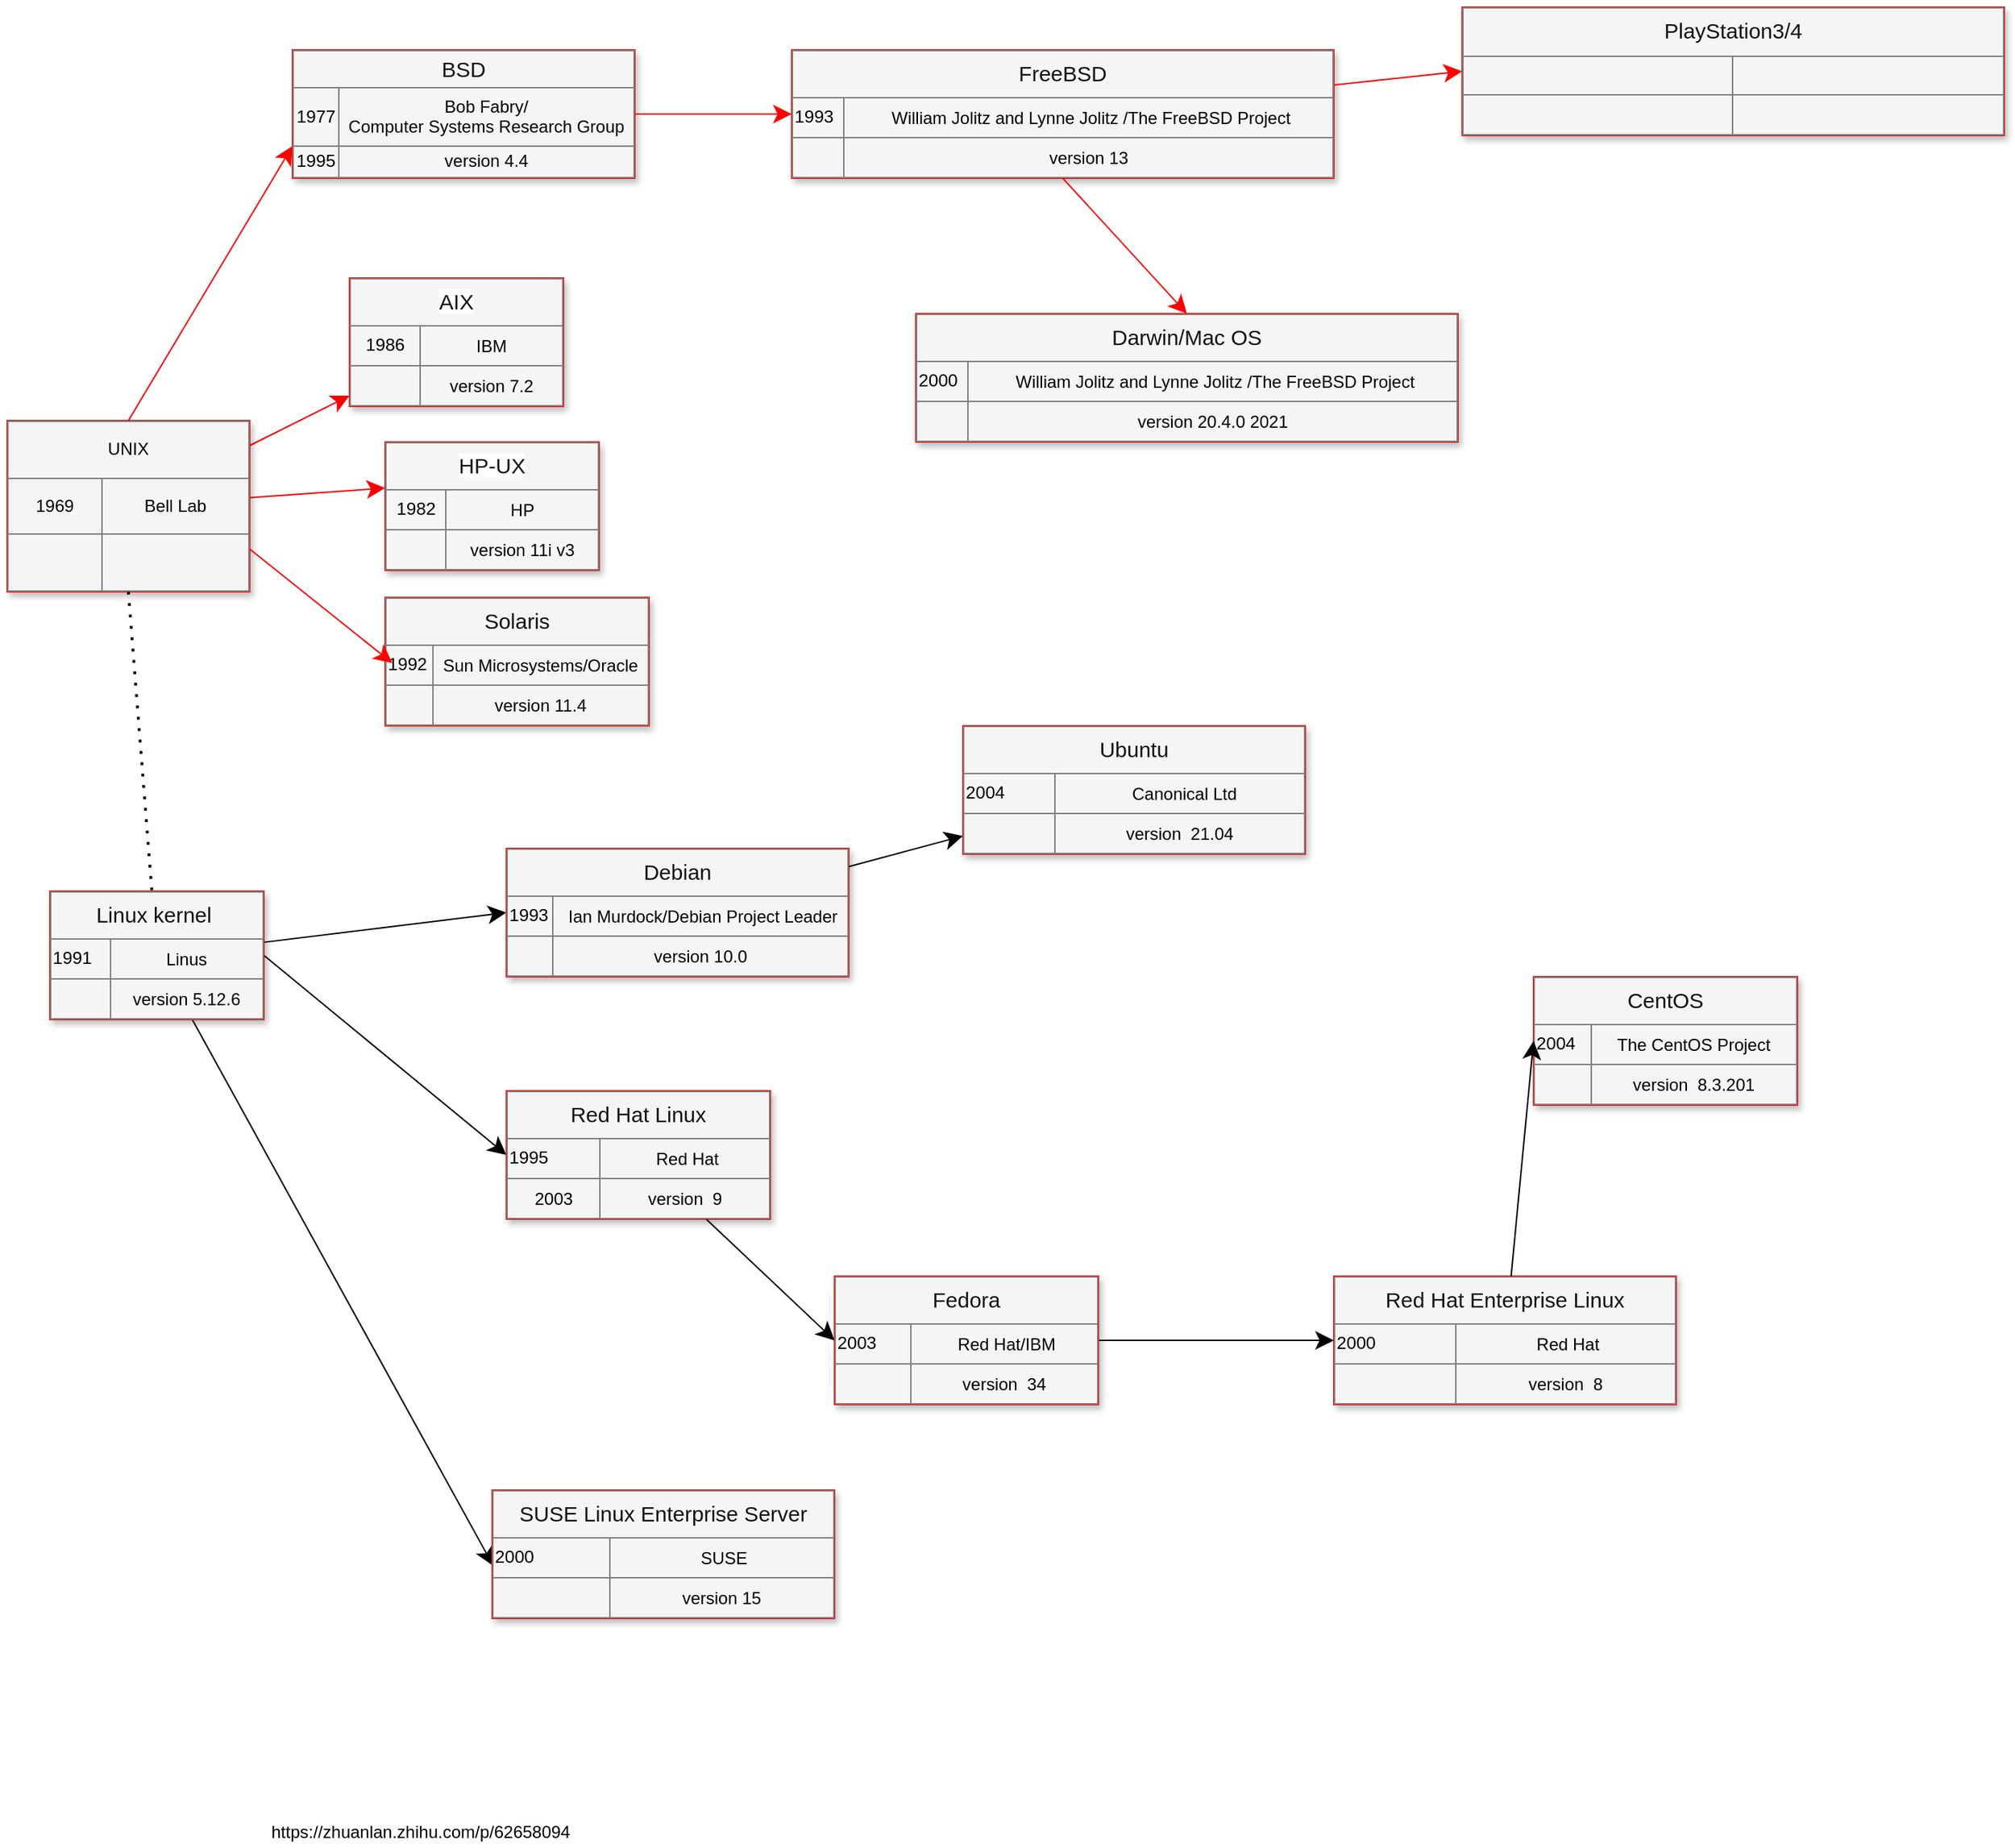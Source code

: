 <mxfile version="14.7.0" type="github">
  <diagram name="Page-1" id="9c096ad6-e400-ecc8-3e38-643d2caac077">
    <mxGraphModel dx="1156" dy="813" grid="1" gridSize="10" guides="1" tooltips="1" connect="1" arrows="1" fold="1" page="1" pageScale="1.5" pageWidth="1169" pageHeight="826" background="none" math="0" shadow="0">
      <root>
        <mxCell id="0" style=";html=1;" />
        <mxCell id="1" style=";html=1;" parent="0" />
        <mxCell id="3cfceab9cabfe5b9-22" style="edgeStyle=none;curved=1;html=1;startSize=10;endArrow=classic;endFill=1;endSize=10;strokeColor=#FF0000;strokeWidth=1;fontSize=12;" parent="1" source="30e23a8a0b95c500-1" target="3cfceab9cabfe5b9-9" edge="1">
          <mxGeometry relative="1" as="geometry" />
        </mxCell>
        <mxCell id="3cfceab9cabfe5b9-26" style="edgeStyle=none;curved=1;html=1;startSize=10;endArrow=classic;endFill=1;endSize=10;strokeColor=#FF0000;strokeWidth=1;fontSize=12;" parent="1" source="30e23a8a0b95c500-1" edge="1">
          <mxGeometry relative="1" as="geometry">
            <mxPoint x="315" y="467.294" as="targetPoint" />
          </mxGeometry>
        </mxCell>
        <mxCell id="30e23a8a0b95c500-1" value="&lt;table border=&quot;1&quot; width=&quot;100%&quot; style=&quot;width: 100% ; height: 100% ; border-collapse: collapse&quot;&gt;&lt;tbody&gt;&lt;tr&gt;&lt;td colspan=&quot;2&quot; align=&quot;center&quot;&gt;&lt;font style=&quot;font-size: 12px&quot;&gt;UNIX&lt;/font&gt;&lt;/td&gt;&lt;/tr&gt;&lt;tr&gt;&lt;td align=&quot;center&quot;&gt;&lt;font style=&quot;font-size: 12px&quot;&gt;1969&lt;/font&gt;&lt;/td&gt;&lt;td align=&quot;center&quot;&gt;&lt;font style=&quot;font-size: 12px&quot;&gt;Bell Lab&lt;/font&gt;&lt;/td&gt;&lt;/tr&gt;&lt;tr&gt;&lt;td align=&quot;center&quot;&gt;&lt;br&gt;&lt;/td&gt;&lt;td align=&quot;center&quot;&gt;&lt;/td&gt;&lt;/tr&gt;&lt;/tbody&gt;&lt;/table&gt;" style="text;html=1;strokeColor=#FF0000;fillColor=#f5f5f5;overflow=fill;rounded=0;shadow=1;fontSize=12;align=center;" parent="1" vertex="1">
          <mxGeometry x="50" y="420" width="170" height="120" as="geometry" />
        </mxCell>
        <mxCell id="3cfceab9cabfe5b9-9" value="&lt;table border=&quot;1&quot; width=&quot;100%&quot; style=&quot;width: 100% ; height: 100% ; border-collapse: collapse&quot;&gt;&lt;tbody&gt;&lt;tr&gt;&lt;td colspan=&quot;2&quot; align=&quot;center&quot;&gt;&lt;span style=&quot;color: rgb(18 , 18 , 18) ; font-family: , &amp;#34;blinkmacsystemfont&amp;#34; , &amp;#34;helvetica neue&amp;#34; , &amp;#34;pingfang sc&amp;#34; , &amp;#34;microsoft yahei&amp;#34; , &amp;#34;source han sans sc&amp;#34; , &amp;#34;noto sans cjk sc&amp;#34; , &amp;#34;wenquanyi micro hei&amp;#34; , sans-serif ; font-size: 15px ; background-color: rgb(255 , 255 , 255)&quot;&gt;AIX&lt;/span&gt;&lt;br&gt;&lt;/td&gt;&lt;/tr&gt;&lt;tr&gt;&lt;td align=&quot;center&quot;&gt;&lt;span style=&quot;font-family: sans-serif ; font-size: 12.32px ; text-align: left&quot;&gt;1986&lt;/span&gt;&lt;br&gt;&lt;/td&gt;&lt;td align=&quot;center&quot;&gt;IBM&lt;br&gt;&lt;/td&gt;&lt;/tr&gt;&lt;tr&gt;&lt;td align=&quot;center&quot;&gt;&lt;br&gt;&lt;/td&gt;&lt;td align=&quot;center&quot;&gt;&lt;font style=&quot;font-size: 12px&quot;&gt;version 7.2&lt;/font&gt;&lt;/td&gt;&lt;/tr&gt;&lt;/tbody&gt;&lt;/table&gt;" style="text;html=1;strokeColor=#FF0000;fillColor=#f5f5f5;overflow=fill;rounded=0;shadow=1;fontSize=12;align=center;" parent="1" vertex="1">
          <mxGeometry x="290" y="320" width="150" height="90" as="geometry" />
        </mxCell>
        <mxCell id="3cfceab9cabfe5b9-38" style="edgeStyle=none;curved=1;html=1;startSize=10;endArrow=classic;endFill=1;endSize=10;strokeWidth=1;fontSize=12;entryX=0.003;entryY=0.589;entryDx=0;entryDy=0;entryPerimeter=0;" parent="1" source="YBYzwV7j20CpPhmQ1m0J-6" target="YBYzwV7j20CpPhmQ1m0J-11" edge="1">
          <mxGeometry relative="1" as="geometry">
            <mxPoint x="352.435" y="830" as="sourcePoint" />
            <mxPoint x="564.565" y="1000" as="targetPoint" />
          </mxGeometry>
        </mxCell>
        <mxCell id="3cfceab9cabfe5b9-58" style="edgeStyle=none;curved=1;html=1;startSize=10;endArrow=classic;endFill=1;endSize=10;strokeWidth=1;fontSize=12;entryX=0;entryY=0.5;entryDx=0;entryDy=0;" parent="1" source="YBYzwV7j20CpPhmQ1m0J-6" target="YBYzwV7j20CpPhmQ1m0J-8" edge="1">
          <mxGeometry relative="1" as="geometry">
            <mxPoint x="390" y="789.92" as="sourcePoint" />
            <mxPoint x="630" y="770" as="targetPoint" />
          </mxGeometry>
        </mxCell>
        <mxCell id="3cfceab9cabfe5b9-56" style="edgeStyle=none;curved=1;html=1;startSize=10;endArrow=classic;endFill=1;endSize=10;strokeWidth=1;fontSize=12;exitX=1;exitY=0.5;exitDx=0;exitDy=0;entryX=0;entryY=0.5;entryDx=0;entryDy=0;" parent="1" source="YBYzwV7j20CpPhmQ1m0J-6" target="YBYzwV7j20CpPhmQ1m0J-10" edge="1">
          <mxGeometry relative="1" as="geometry">
            <mxPoint x="677" y="1004.925" as="sourcePoint" />
            <mxPoint x="862" y="943.075" as="targetPoint" />
          </mxGeometry>
        </mxCell>
        <mxCell id="YBYzwV7j20CpPhmQ1m0J-1" style="edgeStyle=orthogonalEdgeStyle;rounded=0;orthogonalLoop=1;jettySize=auto;html=1;exitX=0.5;exitY=1;exitDx=0;exitDy=0;" edge="1" parent="1" source="30e23a8a0b95c500-1" target="30e23a8a0b95c500-1">
          <mxGeometry relative="1" as="geometry" />
        </mxCell>
        <mxCell id="YBYzwV7j20CpPhmQ1m0J-3" value="&lt;table border=&quot;1&quot; width=&quot;100%&quot; style=&quot;width: 100% ; height: 100% ; border-collapse: collapse&quot;&gt;&lt;tbody&gt;&lt;tr&gt;&lt;td colspan=&quot;2&quot; align=&quot;center&quot;&gt;&lt;span style=&quot;color: rgb(18 , 18 , 18) ; font-family: , &amp;#34;blinkmacsystemfont&amp;#34; , &amp;#34;helvetica neue&amp;#34; , &amp;#34;pingfang sc&amp;#34; , &amp;#34;microsoft yahei&amp;#34; , &amp;#34;source han sans sc&amp;#34; , &amp;#34;noto sans cjk sc&amp;#34; , &amp;#34;wenquanyi micro hei&amp;#34; , sans-serif ; font-size: 15px ; background-color: rgb(255 , 255 , 255)&quot;&gt;HP-UX&lt;/span&gt;&lt;br&gt;&lt;/td&gt;&lt;/tr&gt;&lt;tr&gt;&lt;td align=&quot;center&quot;&gt;&lt;span style=&quot;font-family: sans-serif ; font-size: 12.32px ; text-align: left&quot;&gt;1982&lt;/span&gt;&lt;br&gt;&lt;/td&gt;&lt;td align=&quot;center&quot;&gt;HP&lt;/td&gt;&lt;/tr&gt;&lt;tr&gt;&lt;td align=&quot;center&quot;&gt;&lt;br&gt;&lt;/td&gt;&lt;td align=&quot;center&quot;&gt;version&amp;nbsp;11i v3&lt;br&gt;&lt;/td&gt;&lt;/tr&gt;&lt;/tbody&gt;&lt;/table&gt;" style="text;html=1;strokeColor=#FF0000;fillColor=#f5f5f5;overflow=fill;rounded=0;shadow=1;fontSize=12;align=center;" vertex="1" parent="1">
          <mxGeometry x="315" y="435" width="150" height="90" as="geometry" />
        </mxCell>
        <mxCell id="YBYzwV7j20CpPhmQ1m0J-4" value="&lt;table border=&quot;1&quot; width=&quot;100%&quot; style=&quot;width: 100% ; height: 100% ; border-collapse: collapse&quot;&gt;&lt;tbody&gt;&lt;tr&gt;&lt;td colspan=&quot;2&quot; align=&quot;center&quot;&gt;&lt;font color=&quot;#121212&quot;&gt;&lt;span style=&quot;font-size: 15px&quot;&gt;Solaris&lt;/span&gt;&lt;/font&gt;&lt;br&gt;&lt;/td&gt;&lt;/tr&gt;&lt;tr&gt;&lt;td align=&quot;center&quot; style=&quot;text-align: left&quot;&gt;&lt;font face=&quot;sans-serif&quot;&gt;&lt;span style=&quot;font-size: 12.32px&quot;&gt;1992&lt;/span&gt;&lt;/font&gt;&lt;br&gt;&lt;/td&gt;&lt;td align=&quot;center&quot;&gt;&lt;span&gt;	&lt;/span&gt;Sun Microsystems/Oracle&lt;br&gt;&lt;/td&gt;&lt;/tr&gt;&lt;tr&gt;&lt;td align=&quot;center&quot;&gt;&lt;br&gt;&lt;/td&gt;&lt;td align=&quot;center&quot;&gt;version&amp;nbsp;11.4&lt;br&gt;&lt;/td&gt;&lt;/tr&gt;&lt;/tbody&gt;&lt;/table&gt;" style="text;html=1;strokeColor=#FF0000;fillColor=#f5f5f5;overflow=fill;rounded=0;shadow=1;fontSize=12;align=center;" vertex="1" parent="1">
          <mxGeometry x="315" y="544" width="185" height="90" as="geometry" />
        </mxCell>
        <mxCell id="YBYzwV7j20CpPhmQ1m0J-5" style="edgeStyle=none;curved=1;html=1;startSize=10;endArrow=classic;endFill=1;endSize=10;strokeColor=#FF0000;strokeWidth=1;fontSize=12;exitX=1;exitY=0.75;exitDx=0;exitDy=0;" edge="1" parent="1" source="30e23a8a0b95c500-1">
          <mxGeometry relative="1" as="geometry">
            <mxPoint x="230" y="484" as="sourcePoint" />
            <mxPoint x="320" y="590" as="targetPoint" />
          </mxGeometry>
        </mxCell>
        <mxCell id="YBYzwV7j20CpPhmQ1m0J-6" value="&lt;table border=&quot;1&quot; width=&quot;100%&quot; style=&quot;width: 100% ; height: 100% ; border-collapse: collapse&quot;&gt;&lt;tbody&gt;&lt;tr&gt;&lt;td colspan=&quot;2&quot; align=&quot;center&quot;&gt;&lt;font color=&quot;#121212&quot;&gt;&lt;span style=&quot;font-size: 15px&quot;&gt;Linux&amp;nbsp;&lt;/span&gt;&lt;span style=&quot;font-size: 15px&quot;&gt;kernel&amp;nbsp;&lt;/span&gt;&lt;/font&gt;&lt;br&gt;&lt;/td&gt;&lt;/tr&gt;&lt;tr&gt;&lt;td align=&quot;center&quot; style=&quot;text-align: left&quot;&gt;&lt;font face=&quot;sans-serif&quot;&gt;&lt;span style=&quot;font-size: 12.32px&quot;&gt;1991&lt;/span&gt;&lt;/font&gt;&lt;br&gt;&lt;/td&gt;&lt;td align=&quot;center&quot;&gt;&lt;span&gt;	&lt;/span&gt;Linus&lt;br&gt;&lt;/td&gt;&lt;/tr&gt;&lt;tr&gt;&lt;td align=&quot;center&quot;&gt;&lt;br&gt;&lt;/td&gt;&lt;td align=&quot;center&quot;&gt;version 5.12.6&lt;br&gt;&lt;/td&gt;&lt;/tr&gt;&lt;/tbody&gt;&lt;/table&gt;" style="text;html=1;strokeColor=#FF0000;fillColor=#f5f5f5;overflow=fill;rounded=0;shadow=1;fontSize=12;align=center;" vertex="1" parent="1">
          <mxGeometry x="80" y="750" width="150" height="90" as="geometry" />
        </mxCell>
        <mxCell id="YBYzwV7j20CpPhmQ1m0J-7" value="" style="endArrow=none;dashed=1;html=1;dashPattern=1 3;strokeWidth=2;exitX=0.5;exitY=1;exitDx=0;exitDy=0;" edge="1" parent="1" source="30e23a8a0b95c500-1" target="YBYzwV7j20CpPhmQ1m0J-6">
          <mxGeometry width="50" height="50" relative="1" as="geometry">
            <mxPoint x="550" y="700" as="sourcePoint" />
            <mxPoint x="600" y="650" as="targetPoint" />
          </mxGeometry>
        </mxCell>
        <mxCell id="YBYzwV7j20CpPhmQ1m0J-8" value="&lt;table border=&quot;1&quot; width=&quot;100%&quot; style=&quot;width: 100% ; height: 100% ; border-collapse: collapse&quot;&gt;&lt;tbody&gt;&lt;tr&gt;&lt;td colspan=&quot;2&quot; align=&quot;center&quot;&gt;&lt;font color=&quot;#121212&quot;&gt;&lt;span style=&quot;font-size: 15px&quot;&gt;Debian&lt;/span&gt;&lt;/font&gt;&lt;br&gt;&lt;/td&gt;&lt;/tr&gt;&lt;tr&gt;&lt;td align=&quot;center&quot; style=&quot;text-align: left&quot;&gt;&lt;font face=&quot;sans-serif&quot;&gt;&lt;span style=&quot;font-size: 12.32px&quot;&gt;1993&lt;/span&gt;&lt;/font&gt;&lt;br&gt;&lt;/td&gt;&lt;td align=&quot;center&quot;&gt;&lt;span&gt;	&lt;/span&gt;&amp;nbsp;Ian Murdock/Debian Project Leader&lt;br&gt;&lt;/td&gt;&lt;/tr&gt;&lt;tr&gt;&lt;td align=&quot;center&quot;&gt;&lt;br&gt;&lt;/td&gt;&lt;td align=&quot;center&quot;&gt;version&amp;nbsp;10.0&lt;br&gt;&lt;/td&gt;&lt;/tr&gt;&lt;/tbody&gt;&lt;/table&gt;" style="text;html=1;strokeColor=#FF0000;fillColor=#f5f5f5;overflow=fill;rounded=0;shadow=1;fontSize=12;align=center;" vertex="1" parent="1">
          <mxGeometry x="400" y="720" width="240" height="90" as="geometry" />
        </mxCell>
        <mxCell id="YBYzwV7j20CpPhmQ1m0J-9" value="&lt;table border=&quot;1&quot; width=&quot;100%&quot; style=&quot;width: 100% ; height: 100% ; border-collapse: collapse&quot;&gt;&lt;tbody&gt;&lt;tr&gt;&lt;td colspan=&quot;2&quot; align=&quot;center&quot;&gt;&lt;font color=&quot;#121212&quot;&gt;&lt;span style=&quot;font-size: 15px&quot;&gt;Ubuntu&lt;/span&gt;&lt;/font&gt;&lt;br&gt;&lt;/td&gt;&lt;/tr&gt;&lt;tr&gt;&lt;td align=&quot;center&quot; style=&quot;text-align: left&quot;&gt;&lt;font face=&quot;sans-serif&quot;&gt;&lt;span style=&quot;font-size: 12.32px&quot;&gt;2004&lt;/span&gt;&lt;/font&gt;&lt;br&gt;&lt;/td&gt;&lt;td align=&quot;center&quot;&gt;&lt;span&gt;	&lt;/span&gt;&amp;nbsp;	Canonical Ltd&lt;br&gt;&lt;/td&gt;&lt;/tr&gt;&lt;tr&gt;&lt;td align=&quot;center&quot;&gt;&lt;br&gt;&lt;/td&gt;&lt;td align=&quot;center&quot;&gt;version&amp;nbsp; 21.04&lt;br&gt;&lt;/td&gt;&lt;/tr&gt;&lt;/tbody&gt;&lt;/table&gt;" style="text;html=1;strokeColor=#FF0000;fillColor=#f5f5f5;overflow=fill;rounded=0;shadow=1;fontSize=12;align=center;" vertex="1" parent="1">
          <mxGeometry x="720" y="634" width="240" height="90" as="geometry" />
        </mxCell>
        <mxCell id="YBYzwV7j20CpPhmQ1m0J-10" value="&lt;table border=&quot;1&quot; width=&quot;100%&quot; style=&quot;width: 100% ; height: 100% ; border-collapse: collapse&quot;&gt;&lt;tbody&gt;&lt;tr&gt;&lt;td colspan=&quot;2&quot; align=&quot;center&quot;&gt;&lt;font color=&quot;#121212&quot;&gt;&lt;span style=&quot;font-size: 15px&quot;&gt;Red Hat Linux&lt;/span&gt;&lt;/font&gt;&lt;br&gt;&lt;/td&gt;&lt;/tr&gt;&lt;tr&gt;&lt;td align=&quot;center&quot; style=&quot;text-align: left&quot;&gt;&lt;font face=&quot;sans-serif&quot;&gt;&lt;span style=&quot;font-size: 12.32px&quot;&gt;1995&lt;/span&gt;&lt;/font&gt;&lt;br&gt;&lt;/td&gt;&lt;td align=&quot;center&quot;&gt;&lt;span&gt;	&lt;/span&gt;&amp;nbsp;Red Hat&lt;br&gt;&lt;/td&gt;&lt;/tr&gt;&lt;tr&gt;&lt;td align=&quot;center&quot;&gt;2003&lt;/td&gt;&lt;td align=&quot;center&quot;&gt;version&amp;nbsp; 9&lt;br&gt;&lt;/td&gt;&lt;/tr&gt;&lt;/tbody&gt;&lt;/table&gt;" style="text;html=1;strokeColor=#FF0000;fillColor=#f5f5f5;overflow=fill;rounded=0;shadow=1;fontSize=12;align=center;" vertex="1" parent="1">
          <mxGeometry x="400" y="890" width="185" height="90" as="geometry" />
        </mxCell>
        <mxCell id="YBYzwV7j20CpPhmQ1m0J-11" value="&lt;table border=&quot;1&quot; width=&quot;100%&quot; style=&quot;width: 100% ; height: 100% ; border-collapse: collapse&quot;&gt;&lt;tbody&gt;&lt;tr&gt;&lt;td colspan=&quot;2&quot; align=&quot;center&quot;&gt;&lt;font color=&quot;#121212&quot;&gt;&lt;span style=&quot;font-size: 15px&quot;&gt;SUSE Linux Enterprise Server&lt;/span&gt;&lt;/font&gt;&lt;br&gt;&lt;/td&gt;&lt;/tr&gt;&lt;tr&gt;&lt;td align=&quot;center&quot; style=&quot;text-align: left&quot;&gt;&lt;font face=&quot;sans-serif&quot;&gt;&lt;span style=&quot;font-size: 12.32px&quot;&gt;2000&lt;/span&gt;&lt;/font&gt;&lt;/td&gt;&lt;td align=&quot;center&quot;&gt;&amp;nbsp;SUSE&lt;br&gt;&lt;/td&gt;&lt;/tr&gt;&lt;tr&gt;&lt;td align=&quot;center&quot;&gt;&lt;br&gt;&lt;/td&gt;&lt;td align=&quot;center&quot;&gt;version 15&lt;br&gt;&lt;/td&gt;&lt;/tr&gt;&lt;/tbody&gt;&lt;/table&gt;" style="text;html=1;strokeColor=#FF0000;fillColor=#f5f5f5;overflow=fill;rounded=0;shadow=1;fontSize=12;align=center;" vertex="1" parent="1">
          <mxGeometry x="390" y="1170" width="240" height="90" as="geometry" />
        </mxCell>
        <mxCell id="YBYzwV7j20CpPhmQ1m0J-12" style="edgeStyle=none;curved=1;html=1;startSize=10;endArrow=classic;endFill=1;endSize=10;strokeWidth=1;fontSize=12;" edge="1" parent="1" source="YBYzwV7j20CpPhmQ1m0J-8" target="YBYzwV7j20CpPhmQ1m0J-9">
          <mxGeometry relative="1" as="geometry">
            <mxPoint x="240" y="794.919" as="sourcePoint" />
            <mxPoint x="470" y="710" as="targetPoint" />
          </mxGeometry>
        </mxCell>
        <mxCell id="YBYzwV7j20CpPhmQ1m0J-13" value="&lt;table border=&quot;1&quot; width=&quot;100%&quot; style=&quot;width: 100% ; height: 100% ; border-collapse: collapse&quot;&gt;&lt;tbody&gt;&lt;tr&gt;&lt;td colspan=&quot;2&quot; align=&quot;center&quot;&gt;&lt;font color=&quot;#121212&quot;&gt;&lt;span style=&quot;font-size: 15px&quot;&gt;BSD&lt;/span&gt;&lt;/font&gt;&lt;br&gt;&lt;/td&gt;&lt;/tr&gt;&lt;tr&gt;&lt;td align=&quot;center&quot;&gt;&lt;span style=&quot;font-family: sans-serif ; font-size: 12.32px ; text-align: left&quot;&gt;1977&lt;/span&gt;&lt;br&gt;&lt;/td&gt;&lt;td align=&quot;center&quot;&gt;Bob Fabry/&lt;br&gt;Computer Systems Research Group&lt;br&gt;&lt;/td&gt;&lt;/tr&gt;&lt;tr&gt;&lt;td align=&quot;center&quot;&gt;&lt;span style=&quot;font-family: sans-serif ; font-size: 12.32px ; text-align: left&quot;&gt;1995&lt;/span&gt;&lt;br&gt;&lt;/td&gt;&lt;td align=&quot;center&quot;&gt;&lt;font style=&quot;font-size: 12px&quot;&gt;version 4.4&lt;/font&gt;&lt;/td&gt;&lt;/tr&gt;&lt;/tbody&gt;&lt;/table&gt;" style="text;html=1;strokeColor=#FF0000;fillColor=#f5f5f5;overflow=fill;rounded=0;shadow=1;fontSize=12;align=center;" vertex="1" parent="1">
          <mxGeometry x="250" y="160" width="240" height="90" as="geometry" />
        </mxCell>
        <mxCell id="YBYzwV7j20CpPhmQ1m0J-14" style="edgeStyle=none;curved=1;html=1;startSize=10;endArrow=classic;endFill=1;endSize=10;strokeColor=#FF0000;strokeWidth=1;fontSize=12;exitX=0.5;exitY=0;exitDx=0;exitDy=0;entryX=0;entryY=0.75;entryDx=0;entryDy=0;" edge="1" parent="1" source="30e23a8a0b95c500-1" target="YBYzwV7j20CpPhmQ1m0J-13">
          <mxGeometry relative="1" as="geometry">
            <mxPoint x="230" y="447.5" as="sourcePoint" />
            <mxPoint x="300" y="412.5" as="targetPoint" />
          </mxGeometry>
        </mxCell>
        <mxCell id="YBYzwV7j20CpPhmQ1m0J-15" style="edgeStyle=none;curved=1;html=1;startSize=10;endArrow=classic;endFill=1;endSize=10;strokeColor=#FF0000;strokeWidth=1;fontSize=12;entryX=0;entryY=0.5;entryDx=0;entryDy=0;" edge="1" parent="1" source="YBYzwV7j20CpPhmQ1m0J-13" target="YBYzwV7j20CpPhmQ1m0J-16">
          <mxGeometry relative="1" as="geometry">
            <mxPoint x="560" y="222.5" as="sourcePoint" />
            <mxPoint x="745" y="50.0" as="targetPoint" />
          </mxGeometry>
        </mxCell>
        <mxCell id="YBYzwV7j20CpPhmQ1m0J-16" value="&lt;table border=&quot;1&quot; width=&quot;100%&quot; style=&quot;width: 100% ; height: 100% ; border-collapse: collapse&quot;&gt;&lt;tbody&gt;&lt;tr&gt;&lt;td colspan=&quot;2&quot; align=&quot;center&quot;&gt;&lt;font color=&quot;#121212&quot;&gt;&lt;span style=&quot;font-size: 15px&quot;&gt;FreeBSD&lt;/span&gt;&lt;/font&gt;&lt;br&gt;&lt;/td&gt;&lt;/tr&gt;&lt;tr&gt;&lt;td align=&quot;center&quot; style=&quot;text-align: left&quot;&gt;&lt;font face=&quot;sans-serif&quot;&gt;&lt;span style=&quot;font-size: 12.32px&quot;&gt;1993&lt;/span&gt;&lt;/font&gt;&lt;br&gt;&lt;/td&gt;&lt;td align=&quot;center&quot;&gt;&amp;nbsp;William Jolitz and Lynne Jolitz /The FreeBSD Project&lt;br&gt;&lt;/td&gt;&lt;/tr&gt;&lt;tr&gt;&lt;td align=&quot;center&quot;&gt;&lt;br&gt;&lt;/td&gt;&lt;td align=&quot;center&quot;&gt;&lt;font style=&quot;font-size: 12px&quot;&gt;version 13&lt;/font&gt;&lt;/td&gt;&lt;/tr&gt;&lt;/tbody&gt;&lt;/table&gt;" style="text;html=1;strokeColor=#FF0000;fillColor=#f5f5f5;overflow=fill;rounded=0;shadow=1;fontSize=12;align=center;" vertex="1" parent="1">
          <mxGeometry x="600" y="160" width="380" height="90" as="geometry" />
        </mxCell>
        <mxCell id="YBYzwV7j20CpPhmQ1m0J-17" value="&lt;table border=&quot;1&quot; width=&quot;100%&quot; style=&quot;width: 100% ; height: 100% ; border-collapse: collapse&quot;&gt;&lt;tbody&gt;&lt;tr&gt;&lt;td colspan=&quot;2&quot; align=&quot;center&quot;&gt;&lt;font color=&quot;#121212&quot;&gt;&lt;span style=&quot;font-size: 15px&quot;&gt;Red Hat Enterprise Linux&lt;/span&gt;&lt;/font&gt;&lt;br&gt;&lt;/td&gt;&lt;/tr&gt;&lt;tr&gt;&lt;td align=&quot;center&quot; style=&quot;text-align: left&quot;&gt;&lt;font face=&quot;sans-serif&quot;&gt;&lt;span style=&quot;font-size: 12.32px&quot;&gt;2000&lt;/span&gt;&lt;/font&gt;&lt;br&gt;&lt;/td&gt;&lt;td align=&quot;center&quot;&gt;&lt;span&gt;	&lt;/span&gt;&amp;nbsp;Red Hat&lt;br&gt;&lt;/td&gt;&lt;/tr&gt;&lt;tr&gt;&lt;td align=&quot;center&quot;&gt;&lt;br&gt;&lt;/td&gt;&lt;td align=&quot;center&quot;&gt;version&amp;nbsp; 8&lt;br&gt;&lt;/td&gt;&lt;/tr&gt;&lt;/tbody&gt;&lt;/table&gt;" style="text;html=1;strokeColor=#FF0000;fillColor=#f5f5f5;overflow=fill;rounded=0;shadow=1;fontSize=12;align=center;" vertex="1" parent="1">
          <mxGeometry x="980" y="1020" width="240" height="90" as="geometry" />
        </mxCell>
        <mxCell id="YBYzwV7j20CpPhmQ1m0J-18" style="edgeStyle=none;curved=1;html=1;startSize=10;endArrow=classic;endFill=1;endSize=10;strokeWidth=1;fontSize=12;entryX=0;entryY=0.5;entryDx=0;entryDy=0;exitX=1;exitY=0.5;exitDx=0;exitDy=0;" edge="1" parent="1" source="YBYzwV7j20CpPhmQ1m0J-20" target="YBYzwV7j20CpPhmQ1m0J-17">
          <mxGeometry relative="1" as="geometry">
            <mxPoint x="240" y="805.0" as="sourcePoint" />
            <mxPoint x="475" y="935.0" as="targetPoint" />
          </mxGeometry>
        </mxCell>
        <mxCell id="YBYzwV7j20CpPhmQ1m0J-20" value="&lt;table border=&quot;1&quot; width=&quot;100%&quot; style=&quot;width: 100% ; height: 100% ; border-collapse: collapse&quot;&gt;&lt;tbody&gt;&lt;tr&gt;&lt;td colspan=&quot;2&quot; align=&quot;center&quot;&gt;&lt;font color=&quot;#121212&quot;&gt;&lt;span style=&quot;font-size: 15px&quot;&gt;Fedora&lt;/span&gt;&lt;/font&gt;&lt;br&gt;&lt;/td&gt;&lt;/tr&gt;&lt;tr&gt;&lt;td align=&quot;center&quot; style=&quot;text-align: left&quot;&gt;&lt;font face=&quot;sans-serif&quot;&gt;&lt;span style=&quot;font-size: 12.32px&quot;&gt;2003&lt;/span&gt;&lt;/font&gt;&lt;br&gt;&lt;/td&gt;&lt;td align=&quot;center&quot;&gt;&lt;span&gt;	&lt;/span&gt;&amp;nbsp;Red Hat/IBM&lt;br&gt;&lt;/td&gt;&lt;/tr&gt;&lt;tr&gt;&lt;td align=&quot;center&quot;&gt;&lt;br&gt;&lt;/td&gt;&lt;td align=&quot;center&quot;&gt;version&amp;nbsp; 34&lt;br&gt;&lt;/td&gt;&lt;/tr&gt;&lt;/tbody&gt;&lt;/table&gt;" style="text;html=1;strokeColor=#FF0000;fillColor=#f5f5f5;overflow=fill;rounded=0;shadow=1;fontSize=12;align=center;" vertex="1" parent="1">
          <mxGeometry x="630" y="1020" width="185" height="90" as="geometry" />
        </mxCell>
        <mxCell id="YBYzwV7j20CpPhmQ1m0J-21" style="edgeStyle=none;curved=1;html=1;startSize=10;endArrow=classic;endFill=1;endSize=10;strokeWidth=1;fontSize=12;entryX=0;entryY=0.5;entryDx=0;entryDy=0;" edge="1" parent="1" source="YBYzwV7j20CpPhmQ1m0J-10" target="YBYzwV7j20CpPhmQ1m0J-20">
          <mxGeometry relative="1" as="geometry">
            <mxPoint x="240" y="805.0" as="sourcePoint" />
            <mxPoint x="475" y="935.0" as="targetPoint" />
          </mxGeometry>
        </mxCell>
        <mxCell id="YBYzwV7j20CpPhmQ1m0J-22" value="&lt;table border=&quot;1&quot; width=&quot;100%&quot; style=&quot;width: 100% ; height: 100% ; border-collapse: collapse&quot;&gt;&lt;tbody&gt;&lt;tr&gt;&lt;td colspan=&quot;2&quot; align=&quot;center&quot;&gt;&lt;font color=&quot;#121212&quot;&gt;&lt;span style=&quot;font-size: 15px&quot;&gt;CentOS&lt;/span&gt;&lt;/font&gt;&lt;br&gt;&lt;/td&gt;&lt;/tr&gt;&lt;tr&gt;&lt;td align=&quot;center&quot; style=&quot;text-align: left&quot;&gt;&lt;font face=&quot;sans-serif&quot;&gt;&lt;span style=&quot;font-size: 12.32px&quot;&gt;2004&lt;/span&gt;&lt;/font&gt;&lt;br&gt;&lt;/td&gt;&lt;td align=&quot;center&quot;&gt;&lt;span&gt;	&lt;/span&gt;The CentOS Project&lt;br&gt;&lt;/td&gt;&lt;/tr&gt;&lt;tr&gt;&lt;td align=&quot;center&quot;&gt;&lt;br&gt;&lt;/td&gt;&lt;td align=&quot;center&quot;&gt;version&amp;nbsp; 8.3.201&lt;br&gt;&lt;/td&gt;&lt;/tr&gt;&lt;/tbody&gt;&lt;/table&gt;" style="text;html=1;strokeColor=#FF0000;fillColor=#f5f5f5;overflow=fill;rounded=0;shadow=1;fontSize=12;align=center;" vertex="1" parent="1">
          <mxGeometry x="1120" y="810" width="185" height="90" as="geometry" />
        </mxCell>
        <mxCell id="YBYzwV7j20CpPhmQ1m0J-23" style="edgeStyle=none;curved=1;html=1;startSize=10;endArrow=classic;endFill=1;endSize=10;strokeWidth=1;fontSize=12;entryX=0;entryY=0.5;entryDx=0;entryDy=0;" edge="1" parent="1" source="YBYzwV7j20CpPhmQ1m0J-17" target="YBYzwV7j20CpPhmQ1m0J-22">
          <mxGeometry relative="1" as="geometry">
            <mxPoint x="850" y="1070" as="sourcePoint" />
            <mxPoint x="410" y="945.0" as="targetPoint" />
          </mxGeometry>
        </mxCell>
        <mxCell id="YBYzwV7j20CpPhmQ1m0J-24" value="&lt;table border=&quot;1&quot; width=&quot;100%&quot; style=&quot;width: 100% ; height: 100% ; border-collapse: collapse&quot;&gt;&lt;tbody&gt;&lt;tr&gt;&lt;td colspan=&quot;2&quot; align=&quot;center&quot;&gt;&lt;font color=&quot;#121212&quot;&gt;&lt;span style=&quot;font-size: 15px&quot;&gt;Darwin/Mac OS&lt;/span&gt;&lt;/font&gt;&lt;br&gt;&lt;/td&gt;&lt;/tr&gt;&lt;tr&gt;&lt;td align=&quot;center&quot; style=&quot;text-align: left&quot;&gt;&lt;font face=&quot;sans-serif&quot;&gt;&lt;span style=&quot;font-size: 12.32px&quot;&gt;2000&lt;/span&gt;&lt;/font&gt;&lt;br&gt;&lt;/td&gt;&lt;td align=&quot;center&quot;&gt;&amp;nbsp;William Jolitz and Lynne Jolitz /The FreeBSD Project&lt;br&gt;&lt;/td&gt;&lt;/tr&gt;&lt;tr&gt;&lt;td align=&quot;center&quot;&gt;&lt;br&gt;&lt;/td&gt;&lt;td align=&quot;center&quot;&gt;&lt;font style=&quot;font-size: 12px&quot;&gt;version 20.4.0 2021&lt;/font&gt;&lt;/td&gt;&lt;/tr&gt;&lt;/tbody&gt;&lt;/table&gt;" style="text;html=1;strokeColor=#FF0000;fillColor=#f5f5f5;overflow=fill;rounded=0;shadow=1;fontSize=12;align=center;" vertex="1" parent="1">
          <mxGeometry x="687" y="345" width="380" height="90" as="geometry" />
        </mxCell>
        <mxCell id="YBYzwV7j20CpPhmQ1m0J-25" style="edgeStyle=none;curved=1;html=1;startSize=10;endArrow=classic;endFill=1;endSize=10;strokeColor=#FF0000;strokeWidth=1;fontSize=12;exitX=0.5;exitY=1;exitDx=0;exitDy=0;entryX=0.5;entryY=0;entryDx=0;entryDy=0;" edge="1" parent="1" source="YBYzwV7j20CpPhmQ1m0J-16" target="YBYzwV7j20CpPhmQ1m0J-24">
          <mxGeometry relative="1" as="geometry">
            <mxPoint x="570" y="232.5" as="sourcePoint" />
            <mxPoint x="680" y="235" as="targetPoint" />
          </mxGeometry>
        </mxCell>
        <mxCell id="YBYzwV7j20CpPhmQ1m0J-26" value="https://zhuanlan.zhihu.com/p/62658094" style="text;html=1;strokeColor=none;fillColor=none;align=center;verticalAlign=middle;whiteSpace=wrap;rounded=0;" vertex="1" parent="1">
          <mxGeometry x="190" y="1400" width="300" height="20" as="geometry" />
        </mxCell>
        <mxCell id="YBYzwV7j20CpPhmQ1m0J-27" value="&lt;table border=&quot;1&quot; width=&quot;100%&quot; style=&quot;width: 100% ; height: 100% ; border-collapse: collapse&quot;&gt;&lt;tbody&gt;&lt;tr&gt;&lt;td colspan=&quot;2&quot; align=&quot;center&quot;&gt;&lt;font color=&quot;#121212&quot;&gt;&lt;span style=&quot;font-size: 15px&quot;&gt;PlayStation3/4&lt;/span&gt;&lt;/font&gt;&lt;br&gt;&lt;/td&gt;&lt;/tr&gt;&lt;tr&gt;&lt;td align=&quot;center&quot; style=&quot;text-align: left&quot;&gt;&lt;/td&gt;&lt;td align=&quot;center&quot;&gt;&lt;br&gt;&lt;/td&gt;&lt;/tr&gt;&lt;tr&gt;&lt;td align=&quot;center&quot;&gt;&lt;br&gt;&lt;/td&gt;&lt;td align=&quot;center&quot;&gt;&lt;br&gt;&lt;/td&gt;&lt;/tr&gt;&lt;/tbody&gt;&lt;/table&gt;" style="text;html=1;strokeColor=#FF0000;fillColor=#f5f5f5;overflow=fill;rounded=0;shadow=1;fontSize=12;align=center;" vertex="1" parent="1">
          <mxGeometry x="1070" y="130" width="380" height="90" as="geometry" />
        </mxCell>
        <mxCell id="YBYzwV7j20CpPhmQ1m0J-29" style="edgeStyle=none;curved=1;html=1;startSize=10;endArrow=classic;endFill=1;endSize=10;strokeColor=#FF0000;strokeWidth=1;fontSize=12;entryX=0;entryY=0.5;entryDx=0;entryDy=0;" edge="1" parent="1" source="YBYzwV7j20CpPhmQ1m0J-16" target="YBYzwV7j20CpPhmQ1m0J-27">
          <mxGeometry relative="1" as="geometry">
            <mxPoint x="1000.0" y="120" as="sourcePoint" />
            <mxPoint x="1150" y="200" as="targetPoint" />
          </mxGeometry>
        </mxCell>
      </root>
    </mxGraphModel>
  </diagram>
</mxfile>
